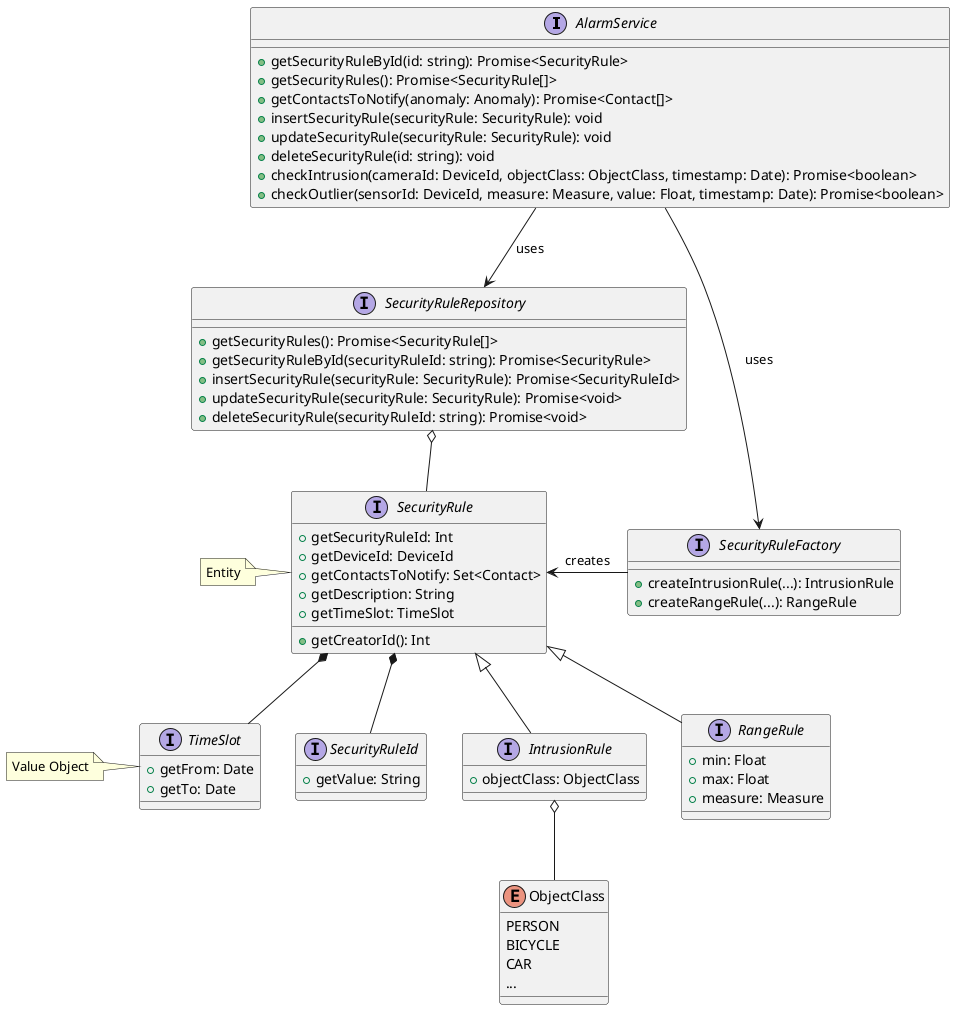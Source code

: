 @startuml
!startsub SecurityRuleRoot

interface AlarmService {
    +getSecurityRuleById(id: string): Promise<SecurityRule>
    +getSecurityRules(): Promise<SecurityRule[]>
    +getContactsToNotify(anomaly: Anomaly): Promise<Contact[]>
    +insertSecurityRule(securityRule: SecurityRule): void
    +updateSecurityRule(securityRule: SecurityRule): void
    +deleteSecurityRule(id: string): void
    +checkIntrusion(cameraId: DeviceId, objectClass: ObjectClass, timestamp: Date): Promise<boolean>
    +checkOutlier(sensorId: DeviceId, measure: Measure, value: Float, timestamp: Date): Promise<boolean>
}
!endsub SecurityRuleRoot
AlarmService --> SecurityRuleRepository : uses
AlarmService --> SecurityRuleFactory : uses

interface SecurityRuleRepository {
    +getSecurityRules(): Promise<SecurityRule[]>
    +getSecurityRuleById(securityRuleId: string): Promise<SecurityRule>
    +insertSecurityRule(securityRule: SecurityRule): Promise<SecurityRuleId>
    +updateSecurityRule(securityRule: SecurityRule): Promise<void>
    +deleteSecurityRule(securityRuleId: string): Promise<void>
}
SecurityRuleRepository o-- SecurityRule

interface SecurityRuleId {
  + getValue: String
}

interface SecurityRule {
  + getSecurityRuleId: Int
  + getDeviceId: DeviceId
  + getCreatorId(): Int
  + getContactsToNotify: Set<Contact>
  + getDescription: String
  + getTimeSlot: TimeSlot
}
note left of SecurityRule : Entity

interface TimeSlot {
  + getFrom: Date
  + getTo: Date
}
note left of TimeSlot : Value Object

interface SecurityRuleFactory {
  + createIntrusionRule(...): IntrusionRule
  + createRangeRule(...): RangeRule
}
'TODO: creates SecurityRule or IntrusionRule/RangeRule?
SecurityRuleFactory -left-> SecurityRule : creates
SecurityRule *-- SecurityRuleId

interface IntrusionRule {
  + objectClass: ObjectClass
}
IntrusionRule o-- ObjectClass

interface RangeRule {
  + min: Float
  + max: Float
  + measure: Measure
}

enum ObjectClass {
  PERSON
  BICYCLE
  CAR
  ...
}

SecurityRule <|-- RangeRule
SecurityRule <|-- IntrusionRule
SecurityRule *-- TimeSlot

'------------ ANOMALIES ------------

'interface DomainEvent {
'  + getId(): DomainEventId
'  + getTimestamp(): Date
'}
'
'interface Anomaly
'interface Measurement
'interface Detection
'
'interface Outlier {
'  + getMeasurement(): Measurement
'  + getRangeRule(): RangeRule
'}
'
'interface Intrusion {
'  + getDetection(): Detection
'  + getIntrusionRule(): IntrusionRule
'}
'
'Anomaly <|-- Intrusion
'Anomaly <|-- Outlier
'
'DomainEvent <|-- DeviceEvent
'DeviceEvent <|-- Measurement
'DeviceEvent <|-- Detection
'
'Intrusion o-- Detection
'Outlier o-- Measurement
'
''interface AnomalyFactory {
''  + createIntrusion(): Intrusion
''  + createOutlier(): Outlier
''}
''AnomalyFactory -left-> Anomaly : creates
'
'DomainEvent <|-- Anomaly

@enduml
